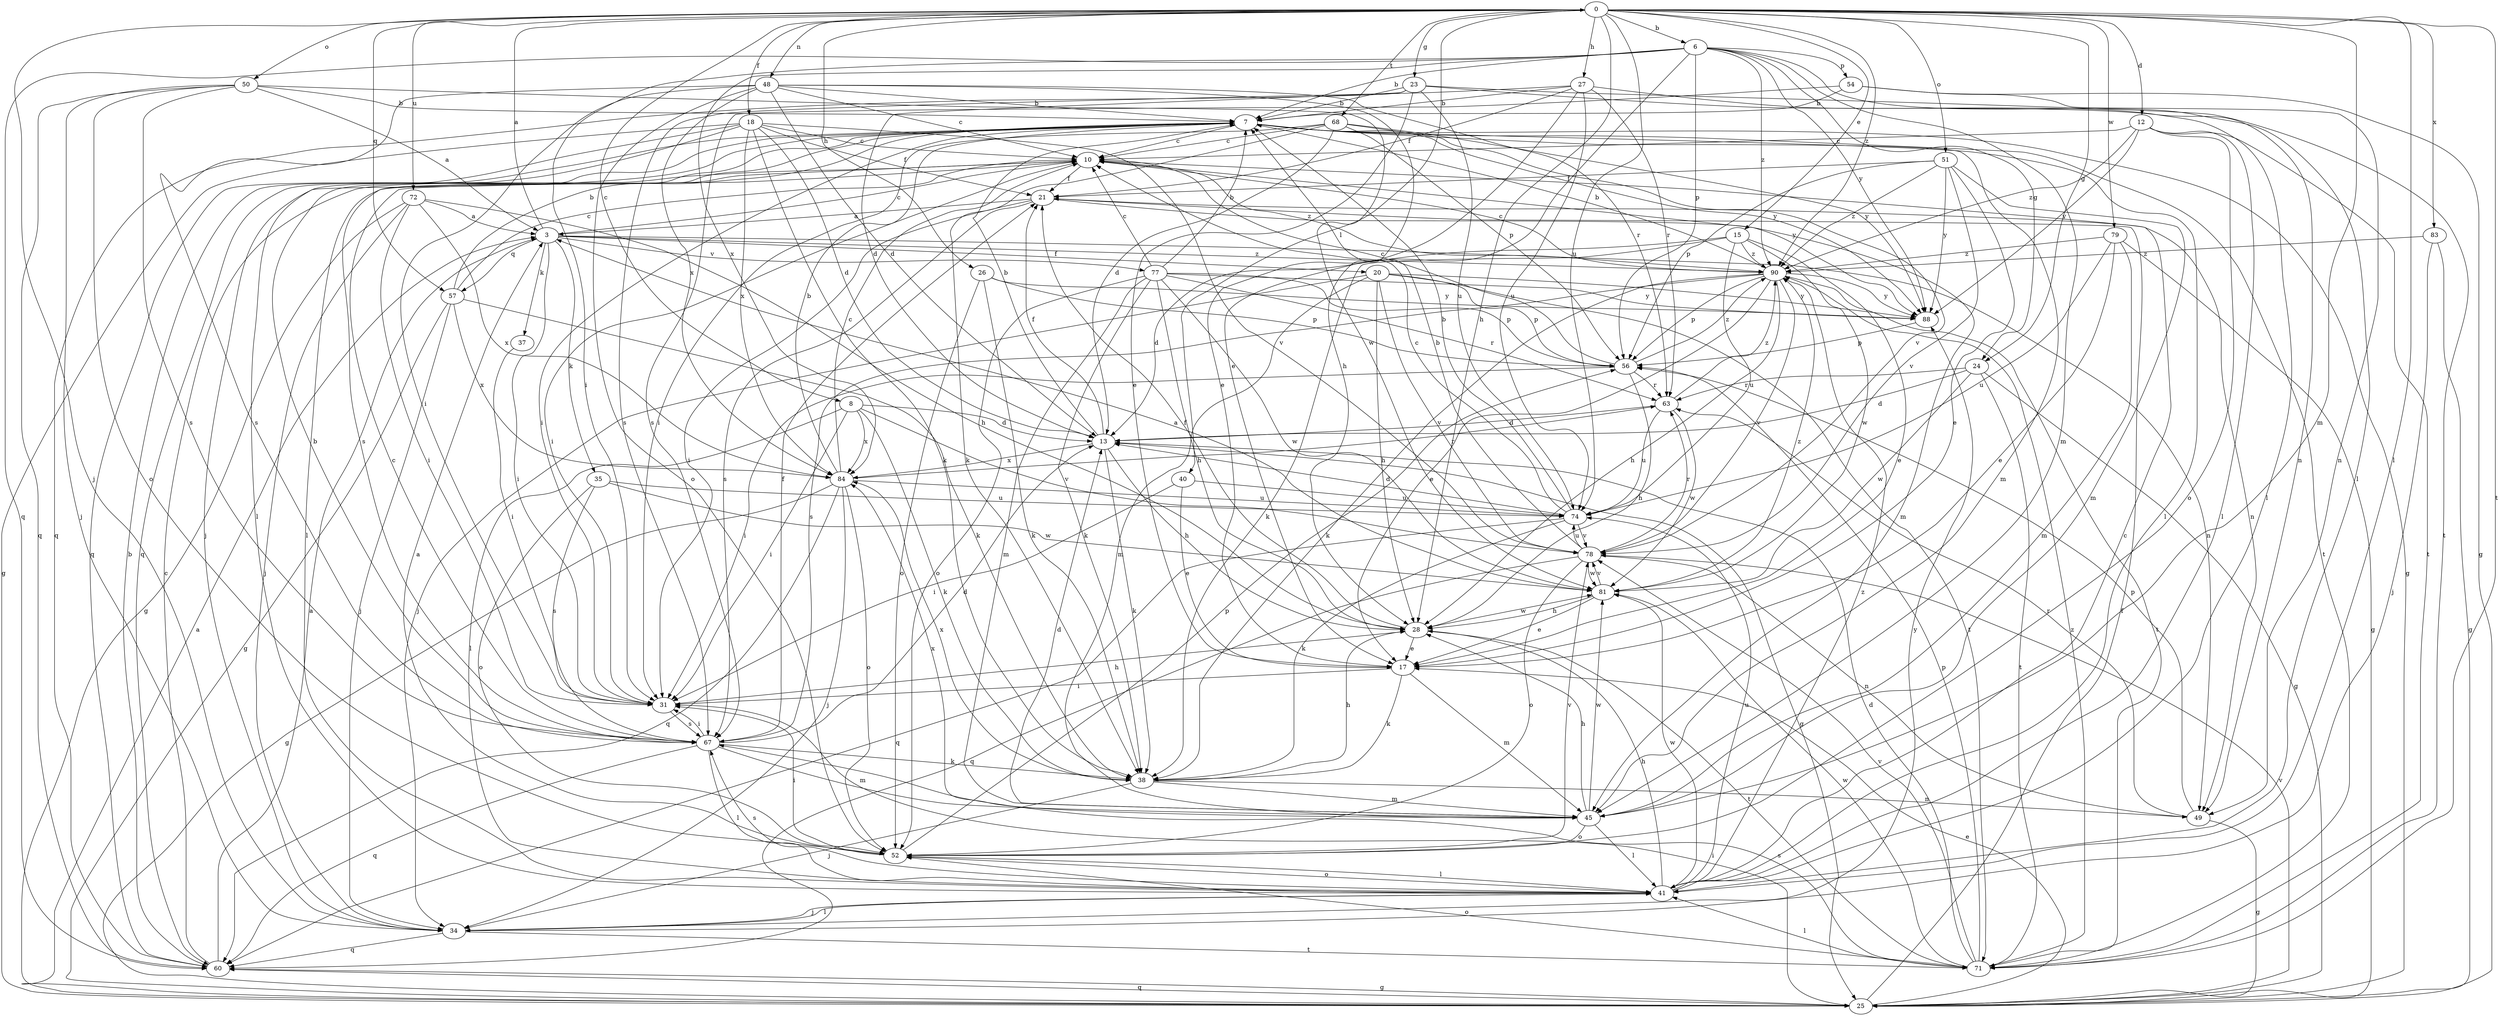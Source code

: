 strict digraph  {
0;
3;
6;
7;
8;
10;
12;
13;
15;
17;
18;
20;
21;
23;
24;
25;
26;
27;
28;
31;
34;
35;
37;
38;
40;
41;
45;
48;
49;
50;
51;
52;
54;
56;
57;
60;
63;
67;
68;
71;
72;
74;
77;
78;
79;
81;
83;
84;
88;
90;
0 -> 6  [label=b];
0 -> 8  [label=c];
0 -> 12  [label=d];
0 -> 15  [label=e];
0 -> 18  [label=f];
0 -> 23  [label=g];
0 -> 24  [label=g];
0 -> 26  [label=h];
0 -> 27  [label=h];
0 -> 28  [label=h];
0 -> 34  [label=j];
0 -> 40  [label=l];
0 -> 41  [label=l];
0 -> 45  [label=m];
0 -> 48  [label=n];
0 -> 50  [label=o];
0 -> 51  [label=o];
0 -> 57  [label=q];
0 -> 68  [label=t];
0 -> 71  [label=t];
0 -> 72  [label=u];
0 -> 74  [label=u];
0 -> 79  [label=w];
0 -> 83  [label=x];
0 -> 90  [label=z];
3 -> 0  [label=a];
3 -> 10  [label=c];
3 -> 20  [label=f];
3 -> 31  [label=i];
3 -> 35  [label=k];
3 -> 37  [label=k];
3 -> 49  [label=n];
3 -> 57  [label=q];
3 -> 77  [label=v];
3 -> 90  [label=z];
6 -> 7  [label=b];
6 -> 17  [label=e];
6 -> 24  [label=g];
6 -> 31  [label=i];
6 -> 41  [label=l];
6 -> 45  [label=m];
6 -> 54  [label=p];
6 -> 56  [label=p];
6 -> 60  [label=q];
6 -> 84  [label=x];
6 -> 88  [label=y];
6 -> 90  [label=z];
7 -> 10  [label=c];
7 -> 25  [label=g];
7 -> 31  [label=i];
7 -> 34  [label=j];
7 -> 41  [label=l];
7 -> 45  [label=m];
7 -> 60  [label=q];
7 -> 67  [label=s];
7 -> 71  [label=t];
7 -> 88  [label=y];
8 -> 13  [label=d];
8 -> 31  [label=i];
8 -> 38  [label=k];
8 -> 41  [label=l];
8 -> 78  [label=v];
8 -> 84  [label=x];
10 -> 21  [label=f];
10 -> 31  [label=i];
10 -> 41  [label=l];
10 -> 88  [label=y];
10 -> 90  [label=z];
12 -> 10  [label=c];
12 -> 41  [label=l];
12 -> 52  [label=o];
12 -> 71  [label=t];
12 -> 88  [label=y];
12 -> 90  [label=z];
13 -> 7  [label=b];
13 -> 21  [label=f];
13 -> 25  [label=g];
13 -> 28  [label=h];
13 -> 38  [label=k];
13 -> 84  [label=x];
15 -> 13  [label=d];
15 -> 17  [label=e];
15 -> 38  [label=k];
15 -> 74  [label=u];
15 -> 81  [label=w];
15 -> 90  [label=z];
17 -> 31  [label=i];
17 -> 38  [label=k];
17 -> 45  [label=m];
18 -> 10  [label=c];
18 -> 13  [label=d];
18 -> 21  [label=f];
18 -> 25  [label=g];
18 -> 38  [label=k];
18 -> 41  [label=l];
18 -> 60  [label=q];
18 -> 78  [label=v];
18 -> 84  [label=x];
20 -> 28  [label=h];
20 -> 34  [label=j];
20 -> 45  [label=m];
20 -> 56  [label=p];
20 -> 71  [label=t];
20 -> 78  [label=v];
20 -> 88  [label=y];
21 -> 3  [label=a];
21 -> 31  [label=i];
21 -> 45  [label=m];
21 -> 49  [label=n];
21 -> 67  [label=s];
23 -> 7  [label=b];
23 -> 13  [label=d];
23 -> 17  [label=e];
23 -> 49  [label=n];
23 -> 60  [label=q];
23 -> 71  [label=t];
23 -> 74  [label=u];
24 -> 13  [label=d];
24 -> 25  [label=g];
24 -> 63  [label=r];
24 -> 71  [label=t];
24 -> 81  [label=w];
25 -> 3  [label=a];
25 -> 17  [label=e];
25 -> 21  [label=f];
25 -> 31  [label=i];
25 -> 60  [label=q];
25 -> 78  [label=v];
26 -> 38  [label=k];
26 -> 52  [label=o];
26 -> 56  [label=p];
26 -> 88  [label=y];
27 -> 7  [label=b];
27 -> 17  [label=e];
27 -> 21  [label=f];
27 -> 41  [label=l];
27 -> 63  [label=r];
27 -> 67  [label=s];
27 -> 74  [label=u];
28 -> 17  [label=e];
28 -> 21  [label=f];
28 -> 71  [label=t];
28 -> 81  [label=w];
31 -> 28  [label=h];
31 -> 67  [label=s];
34 -> 41  [label=l];
34 -> 60  [label=q];
34 -> 71  [label=t];
34 -> 88  [label=y];
35 -> 52  [label=o];
35 -> 67  [label=s];
35 -> 74  [label=u];
35 -> 81  [label=w];
37 -> 31  [label=i];
38 -> 28  [label=h];
38 -> 34  [label=j];
38 -> 45  [label=m];
38 -> 49  [label=n];
38 -> 84  [label=x];
40 -> 17  [label=e];
40 -> 31  [label=i];
40 -> 74  [label=u];
41 -> 10  [label=c];
41 -> 28  [label=h];
41 -> 34  [label=j];
41 -> 52  [label=o];
41 -> 67  [label=s];
41 -> 74  [label=u];
41 -> 81  [label=w];
41 -> 90  [label=z];
45 -> 13  [label=d];
45 -> 28  [label=h];
45 -> 41  [label=l];
45 -> 52  [label=o];
45 -> 81  [label=w];
45 -> 84  [label=x];
48 -> 7  [label=b];
48 -> 10  [label=c];
48 -> 13  [label=d];
48 -> 28  [label=h];
48 -> 31  [label=i];
48 -> 52  [label=o];
48 -> 63  [label=r];
48 -> 67  [label=s];
48 -> 84  [label=x];
49 -> 25  [label=g];
49 -> 56  [label=p];
49 -> 63  [label=r];
50 -> 3  [label=a];
50 -> 7  [label=b];
50 -> 34  [label=j];
50 -> 52  [label=o];
50 -> 60  [label=q];
50 -> 67  [label=s];
50 -> 81  [label=w];
51 -> 17  [label=e];
51 -> 21  [label=f];
51 -> 45  [label=m];
51 -> 56  [label=p];
51 -> 78  [label=v];
51 -> 88  [label=y];
51 -> 90  [label=z];
52 -> 3  [label=a];
52 -> 31  [label=i];
52 -> 41  [label=l];
52 -> 56  [label=p];
52 -> 78  [label=v];
54 -> 7  [label=b];
54 -> 25  [label=g];
54 -> 49  [label=n];
54 -> 67  [label=s];
56 -> 10  [label=c];
56 -> 28  [label=h];
56 -> 31  [label=i];
56 -> 63  [label=r];
56 -> 90  [label=z];
57 -> 7  [label=b];
57 -> 10  [label=c];
57 -> 25  [label=g];
57 -> 34  [label=j];
57 -> 38  [label=k];
57 -> 84  [label=x];
60 -> 3  [label=a];
60 -> 7  [label=b];
60 -> 10  [label=c];
60 -> 25  [label=g];
63 -> 13  [label=d];
63 -> 74  [label=u];
63 -> 81  [label=w];
63 -> 90  [label=z];
67 -> 7  [label=b];
67 -> 10  [label=c];
67 -> 13  [label=d];
67 -> 21  [label=f];
67 -> 31  [label=i];
67 -> 38  [label=k];
67 -> 41  [label=l];
67 -> 45  [label=m];
67 -> 60  [label=q];
68 -> 10  [label=c];
68 -> 13  [label=d];
68 -> 31  [label=i];
68 -> 38  [label=k];
68 -> 56  [label=p];
68 -> 78  [label=v];
68 -> 88  [label=y];
71 -> 13  [label=d];
71 -> 41  [label=l];
71 -> 52  [label=o];
71 -> 56  [label=p];
71 -> 67  [label=s];
71 -> 78  [label=v];
71 -> 81  [label=w];
71 -> 90  [label=z];
72 -> 3  [label=a];
72 -> 25  [label=g];
72 -> 28  [label=h];
72 -> 31  [label=i];
72 -> 34  [label=j];
72 -> 84  [label=x];
74 -> 7  [label=b];
74 -> 10  [label=c];
74 -> 13  [label=d];
74 -> 38  [label=k];
74 -> 60  [label=q];
74 -> 78  [label=v];
77 -> 7  [label=b];
77 -> 10  [label=c];
77 -> 28  [label=h];
77 -> 38  [label=k];
77 -> 45  [label=m];
77 -> 52  [label=o];
77 -> 56  [label=p];
77 -> 63  [label=r];
77 -> 81  [label=w];
77 -> 88  [label=y];
78 -> 7  [label=b];
78 -> 49  [label=n];
78 -> 52  [label=o];
78 -> 60  [label=q];
78 -> 63  [label=r];
78 -> 74  [label=u];
78 -> 81  [label=w];
79 -> 17  [label=e];
79 -> 25  [label=g];
79 -> 45  [label=m];
79 -> 74  [label=u];
79 -> 90  [label=z];
81 -> 3  [label=a];
81 -> 17  [label=e];
81 -> 28  [label=h];
81 -> 78  [label=v];
81 -> 90  [label=z];
83 -> 25  [label=g];
83 -> 34  [label=j];
83 -> 90  [label=z];
84 -> 7  [label=b];
84 -> 10  [label=c];
84 -> 25  [label=g];
84 -> 34  [label=j];
84 -> 52  [label=o];
84 -> 60  [label=q];
84 -> 63  [label=r];
84 -> 74  [label=u];
88 -> 56  [label=p];
90 -> 7  [label=b];
90 -> 10  [label=c];
90 -> 17  [label=e];
90 -> 28  [label=h];
90 -> 38  [label=k];
90 -> 56  [label=p];
90 -> 67  [label=s];
90 -> 71  [label=t];
90 -> 78  [label=v];
90 -> 88  [label=y];
}
